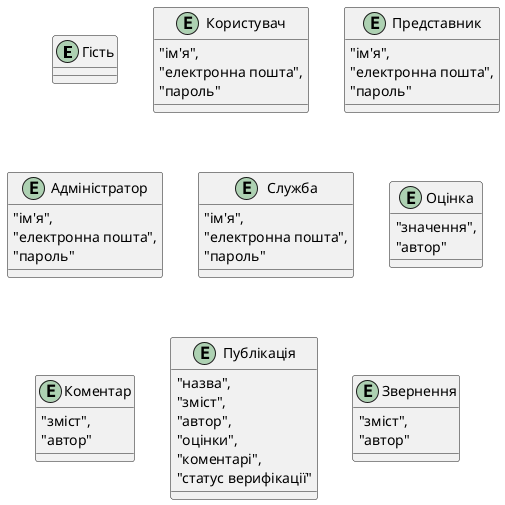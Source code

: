 @startuml

entity Гість 

entity Користувач {
    "ім'я",
    "електронна пошта",
    "пароль"
}
entity Представник {
    "ім'я",
    "електронна пошта",
    "пароль"
}
entity Адміністратор {
    "ім'я",
    "електронна пошта",
    "пароль"
}
entity Служба {
    "ім'я",
    "електронна пошта",
    "пароль"
}


entity Оцінка {
    "значення",
    "автор"
}
entity Коментар {
    "зміст",
    "автор"
}
entity Публікація {
    "назва",
    "зміст",
    "автор",
    "оцінки",
    "коментарі",
    "статус верифікації"
}
entity Звернення {
    "зміст",
    "автор"
}

@enduml

